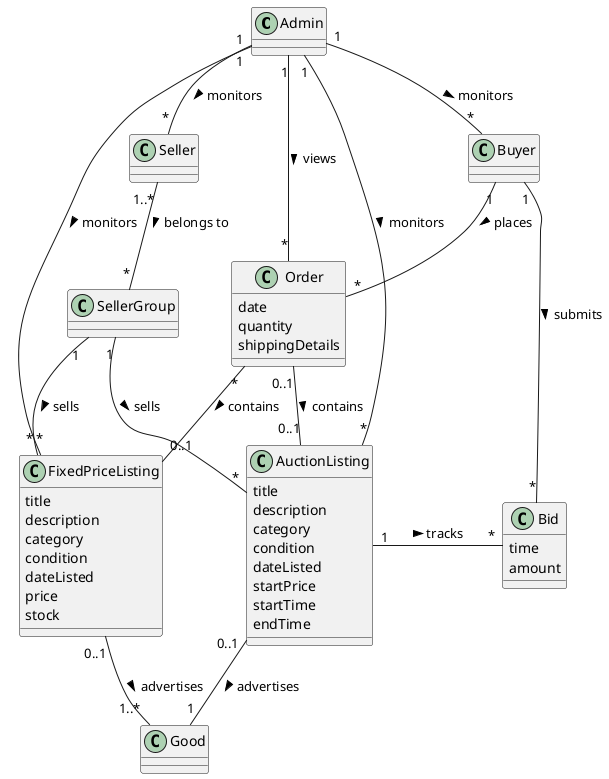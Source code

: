 @startuml domain-model

Admin "1" -- "*" AuctionListing : monitors >
Admin "1" -- "*" FixedPriceListing : monitors >
Admin "1" -- "*" Seller: monitors >
Admin "1" -- "*" Buyer: monitors >
Admin "1" -- "*" Order : views >
Buyer "1" -- "*" Order : places >
Buyer "1" -- "*" Bid : submits >
Seller "1..*" -- "*" SellerGroup : belongs to >
SellerGroup "1" -- "*" FixedPriceListing : sells >
SellerGroup "1" -- "*" AuctionListing : sells >
FixedPriceListing "0..1" -- "1..*" Good : advertises >
AuctionListing "0..1" -- "1" Good : advertises >
AuctionListing "1" -r- "*" Bid : tracks >
Order "0..1" -- "0..1" AuctionListing : contains >
Order "*" -- "0..1" FixedPriceListing : contains >

class Admin {
}

class Buyer {
}

class Seller {
}

class SellerGroup {
}

class Bid {
    time
    amount
}

class AuctionListing {
    title
    description
    category
    condition
    dateListed
    startPrice
    startTime
    endTime
}

class FixedPriceListing {
    title
    description
    category
    condition
    dateListed
    price
    stock
}

class Good {
}

class Order {
    date
    quantity
    shippingDetails
}

@enduml
